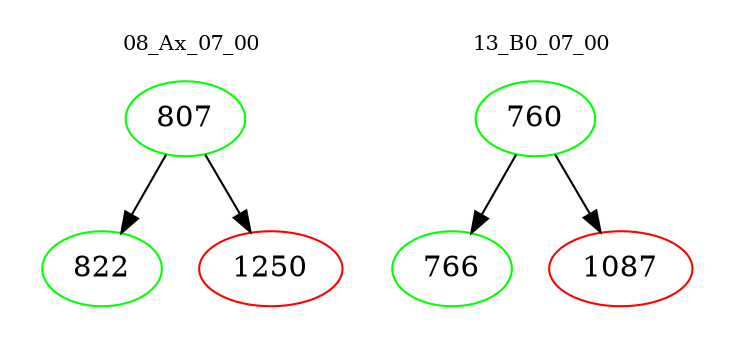 digraph{
subgraph cluster_0 {
color = white
label = "08_Ax_07_00";
fontsize=10;
T0_807 [label="807", color="green"]
T0_807 -> T0_822 [color="black"]
T0_822 [label="822", color="green"]
T0_807 -> T0_1250 [color="black"]
T0_1250 [label="1250", color="red"]
}
subgraph cluster_1 {
color = white
label = "13_B0_07_00";
fontsize=10;
T1_760 [label="760", color="green"]
T1_760 -> T1_766 [color="black"]
T1_766 [label="766", color="green"]
T1_760 -> T1_1087 [color="black"]
T1_1087 [label="1087", color="red"]
}
}
